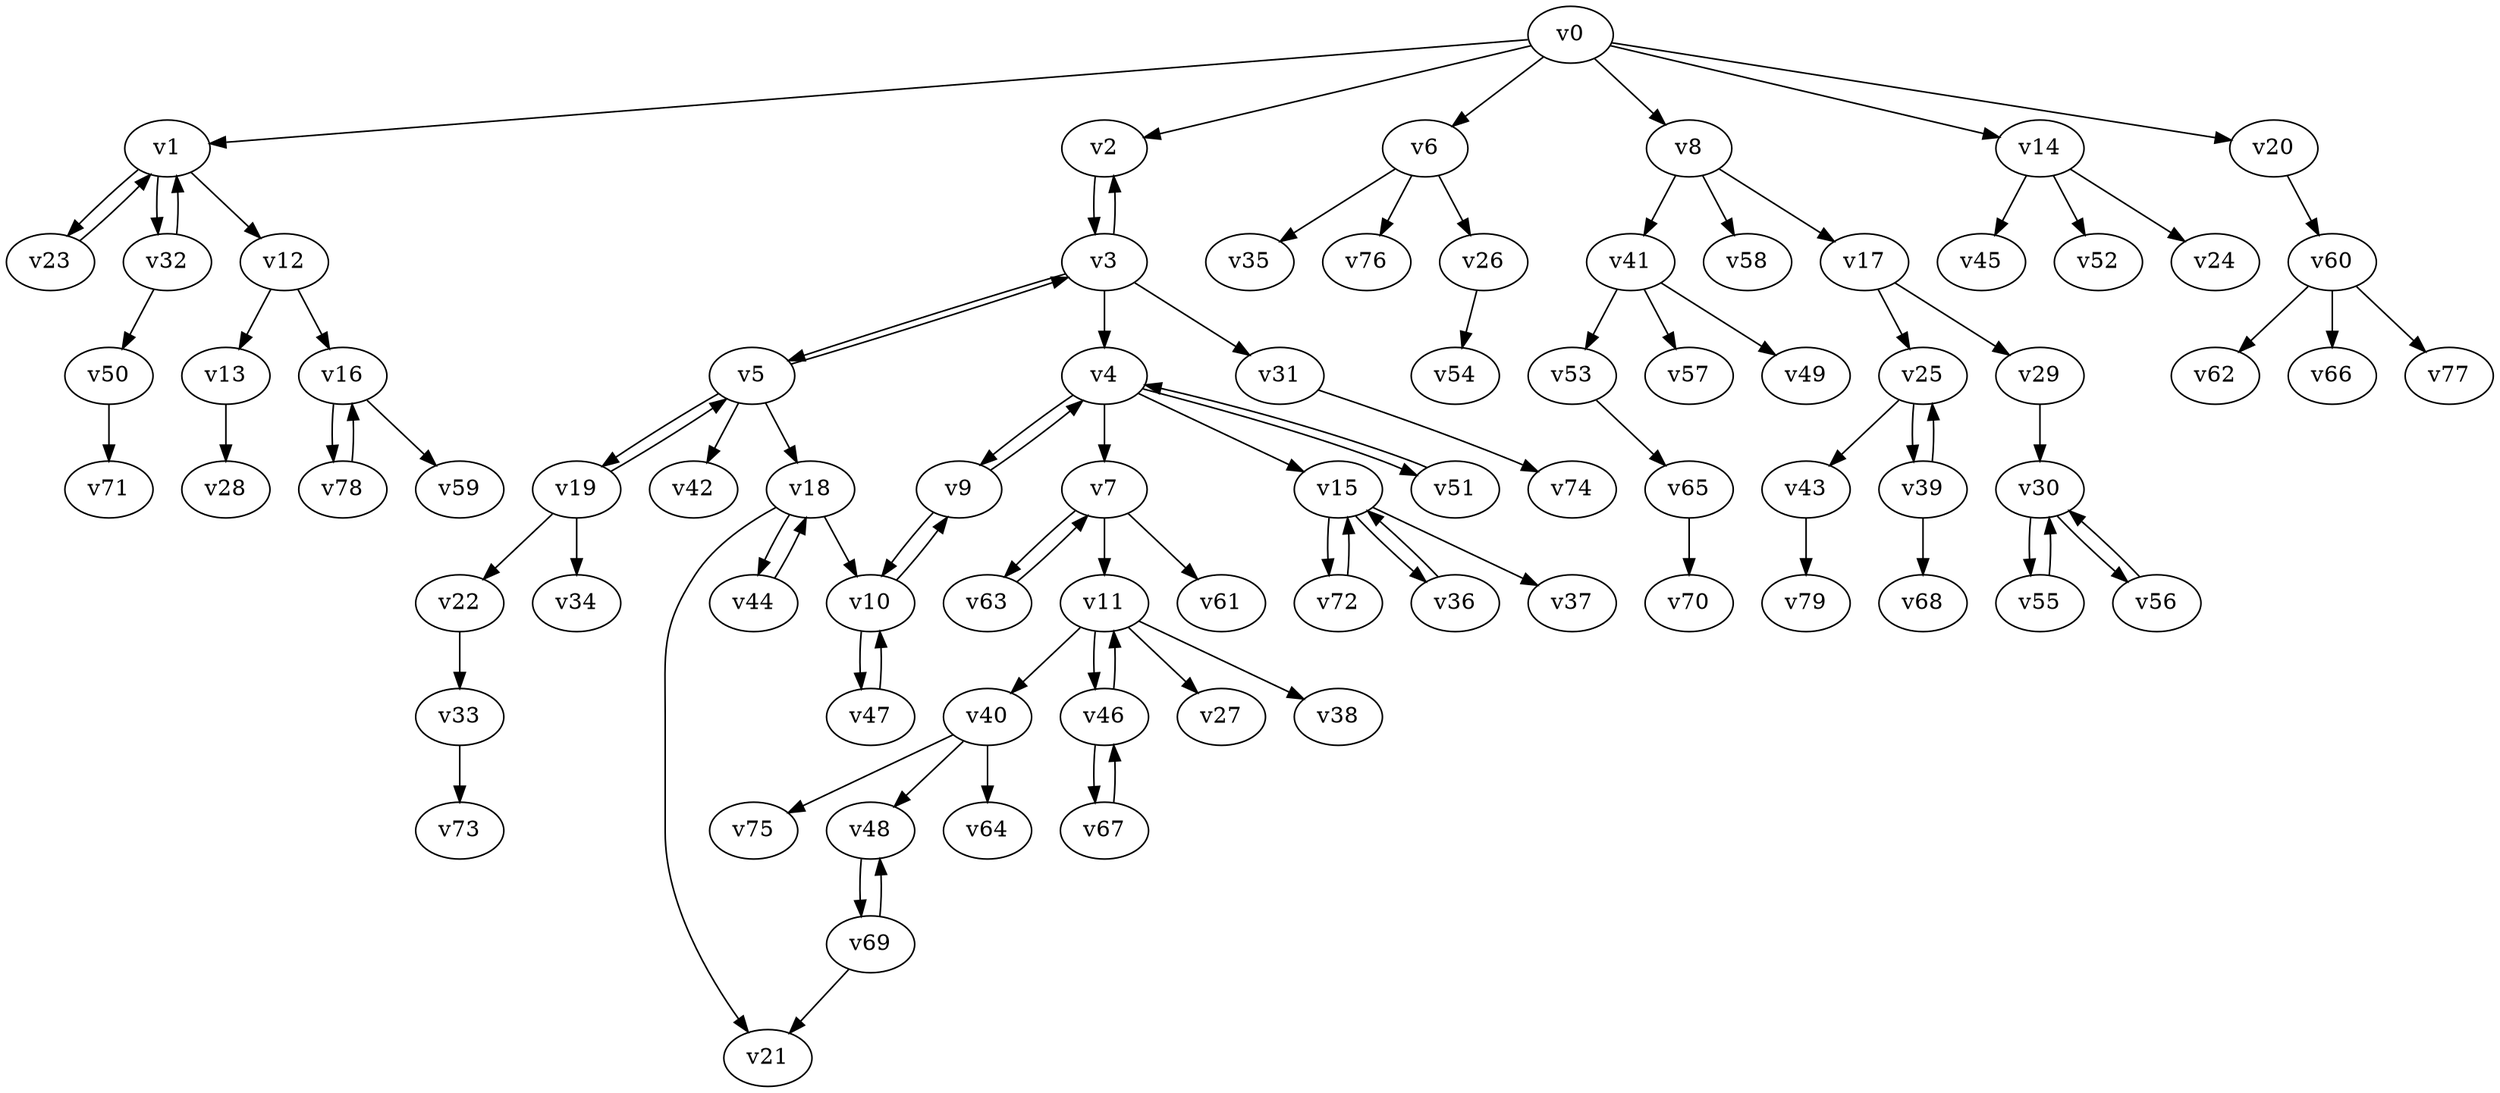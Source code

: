 digraph test111 {
    v0 [name="v0", player=0, weight=2];
    v1 [name="v1", player=1, weight=7];
    v2 [name="v2", player=0, weight=7];
    v3 [name="v3", player=1, weight=11];
    v4 [name="v4", player=0, weight=6];
    v5 [name="v5", player=1, weight=4];
    v6 [name="v6", player=0, weight=7];
    v7 [name="v7", player=1, weight=18];
    v8 [name="v8", player=0, weight=1];
    v9 [name="v9", player=1, weight=12];
    v10 [name="v10", player=0, weight=14];
    v11 [name="v11", player=1, weight=4];
    v12 [name="v12", player=0, weight=-1];
    v13 [name="v13", player=1, weight=11];
    v14 [name="v14", player=0, weight=11];
    v15 [name="v15", player=1, weight=-1];
    v16 [name="v16", player=0, weight=14];
    v17 [name="v17", player=1, weight=12];
    v18 [name="v18", player=0, weight=11];
    v19 [name="v19", player=1, weight=9];
    v20 [name="v20", player=0, weight=0];
    v21 [name="v21", player=1, weight=8];
    v22 [name="v22", player=0, weight=13];
    v23 [name="v23", player=1, weight=10];
    v24 [name="v24", player=0, weight=11];
    v25 [name="v25", player=1, weight=16];
    v26 [name="v26", player=0, weight=1];
    v27 [name="v27", player=1, weight=11];
    v28 [name="v28", player=0, weight=12];
    v29 [name="v29", player=1, weight=5];
    v30 [name="v30", player=0, weight=2];
    v31 [name="v31", player=1, weight=15];
    v32 [name="v32", player=0, weight=1];
    v33 [name="v33", player=1, weight=12];
    v34 [name="v34", player=0, weight=9];
    v35 [name="v35", player=1, weight=14];
    v36 [name="v36", player=0, weight=9];
    v37 [name="v37", player=1, weight=7];
    v38 [name="v38", player=0, weight=7];
    v39 [name="v39", player=1, weight=13];
    v40 [name="v40", player=0, weight=18];
    v41 [name="v41", player=1, weight=2];
    v42 [name="v42", player=0, weight=12];
    v43 [name="v43", player=1, weight=9];
    v44 [name="v44", player=0, weight=8];
    v45 [name="v45", player=1, weight=14];
    v46 [name="v46", player=0, weight=4];
    v47 [name="v47", player=1, weight=10];
    v48 [name="v48", player=0, weight=15];
    v49 [name="v49", player=1, weight=11];
    v50 [name="v50", player=0, weight=4];
    v51 [name="v51", player=1, weight=-1];
    v52 [name="v52", player=0, weight=1];
    v53 [name="v53", player=1, weight=12];
    v54 [name="v54", player=0, weight=11];
    v55 [name="v55", player=1, weight=12];
    v56 [name="v56", player=0, weight=10];
    v57 [name="v57", player=1, weight=6];
    v58 [name="v58", player=0, weight=0];
    v59 [name="v59", player=1, weight=15];
    v60 [name="v60", player=0, weight=12];
    v61 [name="v61", player=1, weight=1];
    v62 [name="v62", player=0, weight=-3];
    v63 [name="v63", player=1, weight=1];
    v64 [name="v64", player=0, weight=11];
    v65 [name="v65", player=1, weight=2];
    v66 [name="v66", player=0, weight=7];
    v67 [name="v67", player=1, weight=2];
    v68 [name="v68", player=0, weight=10];
    v69 [name="v69", player=1, weight=12];
    v70 [name="v70", player=0, weight=7];
    v71 [name="v71", player=1, weight=3];
    v72 [name="v72", player=0, weight=4];
    v73 [name="v73", player=1, weight=5];
    v74 [name="v74", player=0, weight=2];
    v75 [name="v75", player=1, weight=5];
    v76 [name="v76", player=0, weight=5];
    v77 [name="v77", player=1, weight=2];
    v78 [name="v78", player=0, weight=2];
    v79 [name="v79", player=1, weight=3];
    v0 -> v1;
    v0 -> v2;
    v2 -> v3;
    v3 -> v2;
    v3 -> v4;
    v3 -> v5;
    v5 -> v3;
    v0 -> v6;
    v4 -> v7;
    v0 -> v8;
    v4 -> v9;
    v9 -> v4;
    v9 -> v10;
    v10 -> v9;
    v7 -> v11;
    v1 -> v12;
    v12 -> v13;
    v0 -> v14;
    v4 -> v15;
    v12 -> v16;
    v8 -> v17;
    v5 -> v18;
    v5 -> v19;
    v19 -> v5;
    v0 -> v20;
    v18 -> v21;
    v19 -> v22;
    v1 -> v23;
    v23 -> v1;
    v14 -> v24;
    v17 -> v25;
    v6 -> v26;
    v11 -> v27;
    v13 -> v28;
    v17 -> v29;
    v29 -> v30;
    v3 -> v31;
    v1 -> v32;
    v32 -> v1;
    v22 -> v33;
    v19 -> v34;
    v6 -> v35;
    v15 -> v36;
    v36 -> v15;
    v15 -> v37;
    v11 -> v38;
    v25 -> v39;
    v39 -> v25;
    v11 -> v40;
    v8 -> v41;
    v5 -> v42;
    v25 -> v43;
    v18 -> v44;
    v44 -> v18;
    v14 -> v45;
    v11 -> v46;
    v46 -> v11;
    v10 -> v47;
    v47 -> v10;
    v40 -> v48;
    v41 -> v49;
    v32 -> v50;
    v4 -> v51;
    v51 -> v4;
    v14 -> v52;
    v41 -> v53;
    v26 -> v54;
    v30 -> v55;
    v55 -> v30;
    v30 -> v56;
    v56 -> v30;
    v41 -> v57;
    v8 -> v58;
    v16 -> v59;
    v20 -> v60;
    v7 -> v61;
    v60 -> v62;
    v7 -> v63;
    v63 -> v7;
    v40 -> v64;
    v53 -> v65;
    v60 -> v66;
    v46 -> v67;
    v67 -> v46;
    v39 -> v68;
    v48 -> v69;
    v69 -> v48;
    v65 -> v70;
    v50 -> v71;
    v15 -> v72;
    v72 -> v15;
    v33 -> v73;
    v31 -> v74;
    v40 -> v75;
    v6 -> v76;
    v60 -> v77;
    v16 -> v78;
    v78 -> v16;
    v43 -> v79;
    v18 -> v10;
    v69 -> v21;
}
